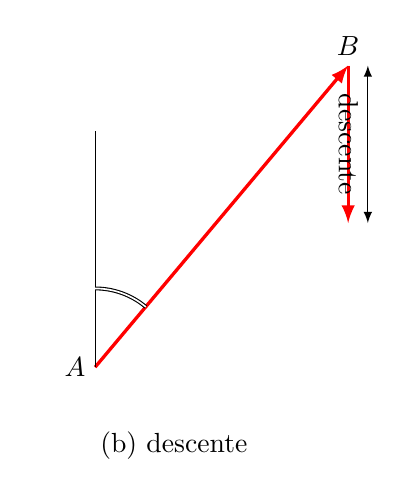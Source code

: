 \usetikzlibrary{calc}
\tikzstyle{line} = [draw,blue,very thick]
\tikzstyle{arrow} = [->,>=latex,very thick,red]
\begin{tikzpicture}[scale=1]


\def\angle{50}

\coordinate (A) at (0,0);
\coordinate (B) at (\angle:5);
\coordinate (C) at ($(B) + (0,-2)$);

\draw[arrow] (A)--(B);
\draw[arrow] (B)--(C);
%\draw[line] (A) -- (C);

\node[left] at (A) {$A$};
\node[above] at (B) {$B$};
%\node[right] at (C) {$C$};


\draw (0,0)--++(0,3);

\draw[double] (90:1) arc(90:\angle:1); % node[midway, above] {angle};
\draw[<->,>=latex] ($(B)+(0.25,0)$)  -- ($(C)+(0.25,0)$) node[midway,below, sloped] {descente};

\node at (1,-1) {(b) descente};
\end{tikzpicture}

